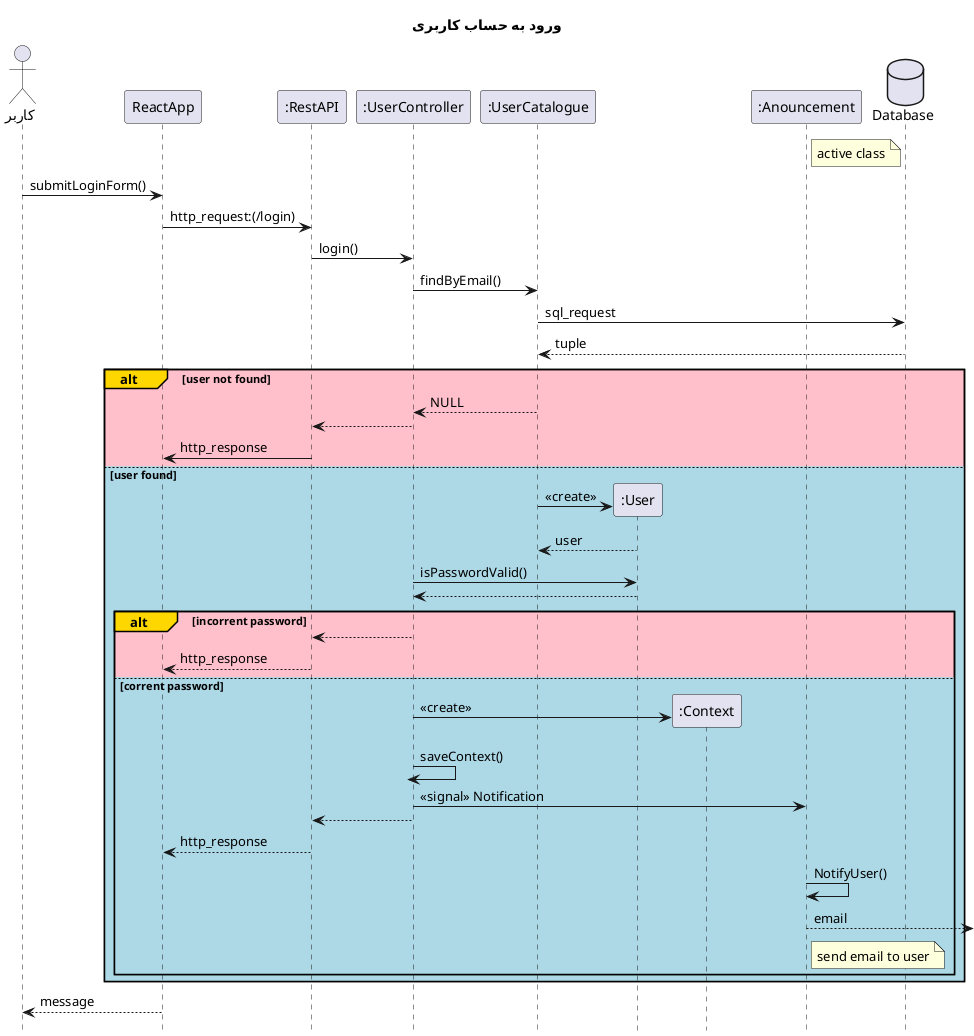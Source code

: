 @startuml login
hide footbox
title "ورود به حساب کاربری"
actor       کاربر as user
participant ReactApp
participant ":RestAPI" as RestAPI
participant ":UserController" as UserController
participant ":UserCatalogue" as UserCatalogue
participant ":User" as User
participant ":Context" as Context
participant ":Anouncement" as Anouncement
database Database
note right of Anouncement
    active class
end note

user -> ReactApp: submitLoginForm()
ReactApp -> RestAPI: http_request:(/login)
RestAPI -> UserController: login()
deactivate RestAPI
UserController -> UserCatalogue: findByEmail()
UserCatalogue -> Database: sql_request
return tuple


alt#Gold #Pink user not found

    UserCatalogue --> UserController: NULL
    UserController --> RestAPI
    RestAPI -> ReactApp: http_response


else #LightBlue user found
    
    UserCatalogue -> User **: <<create>>
    return user
    UserController -> User : isPasswordValid()
    return

    alt#Gold #Pink incorrent password

        UserController --> RestAPI
        RestAPI --> ReactApp: http_response

    else #LightBlue corrent password

        UserController -> Context **: <<create>>
        UserController -> UserController: saveContext()
        deactivate UserController
        UserController -> Anouncement : <<signal>> Notification
        UserController --> RestAPI
        RestAPI --> ReactApp: http_response
        deactivate UserController
        Anouncement -> Anouncement: NotifyUser()
        Anouncement --> : email
        deactivate Anouncement
        note right of Anouncement
            send email to user
        end note
    end

end

ReactApp --> user: message
@enduml